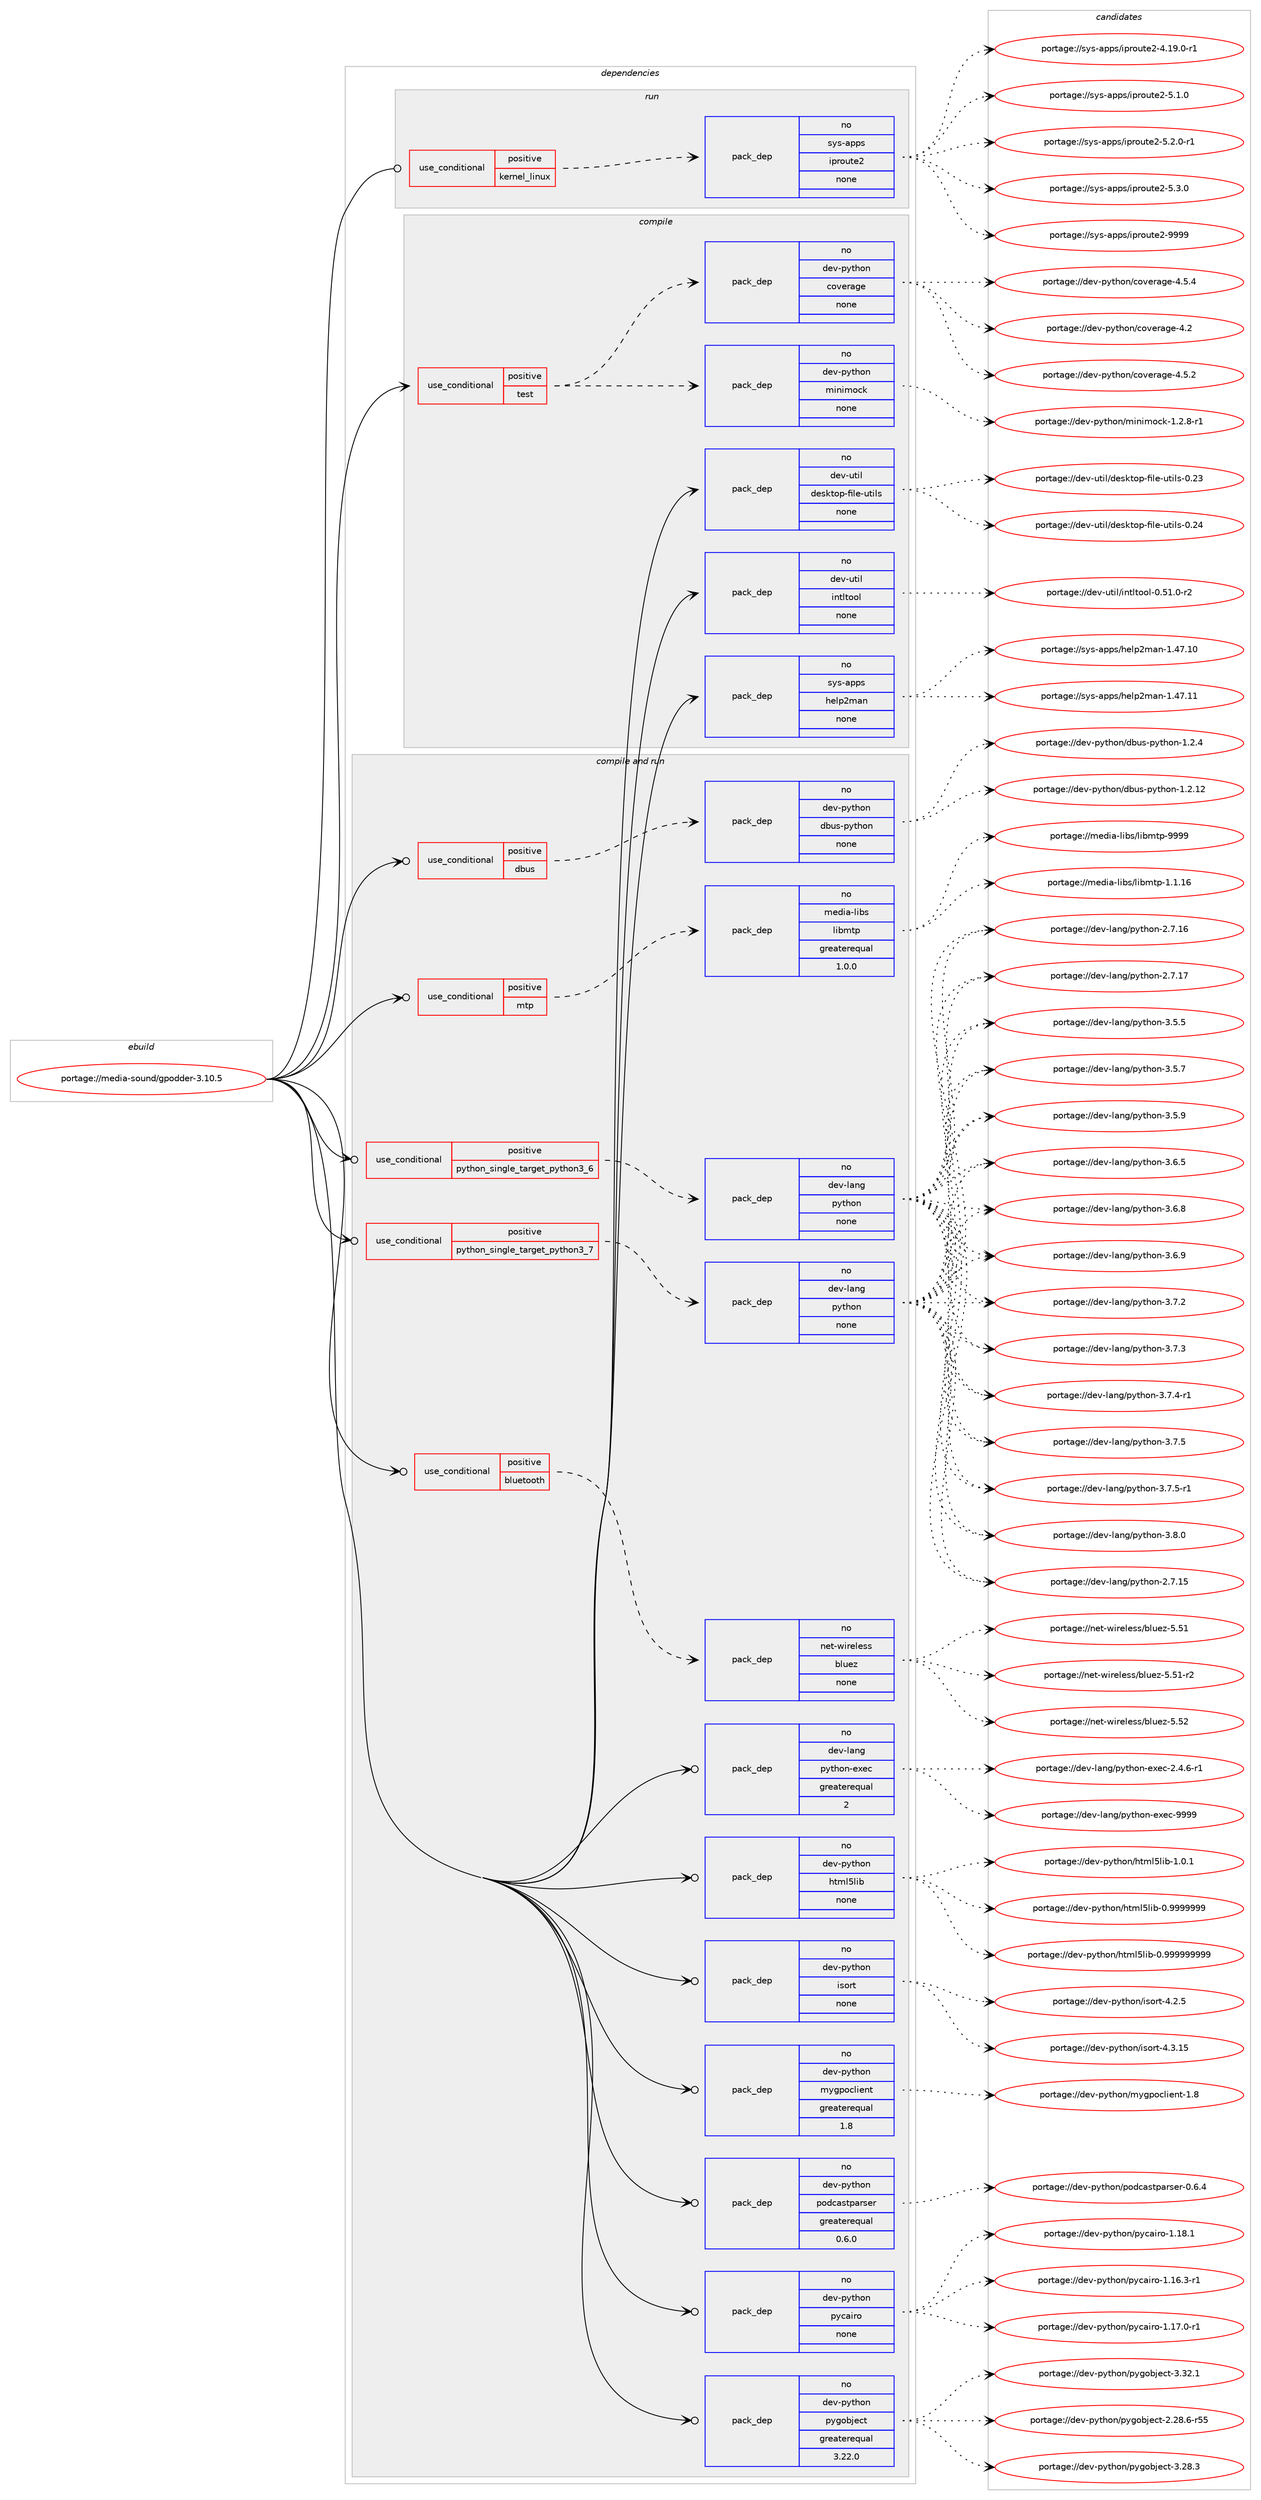digraph prolog {

# *************
# Graph options
# *************

newrank=true;
concentrate=true;
compound=true;
graph [rankdir=LR,fontname=Helvetica,fontsize=10,ranksep=1.5];#, ranksep=2.5, nodesep=0.2];
edge  [arrowhead=vee];
node  [fontname=Helvetica,fontsize=10];

# **********
# The ebuild
# **********

subgraph cluster_leftcol {
color=gray;
rank=same;
label=<<i>ebuild</i>>;
id [label="portage://media-sound/gpodder-3.10.5", color=red, width=4, href="../media-sound/gpodder-3.10.5.svg"];
}

# ****************
# The dependencies
# ****************

subgraph cluster_midcol {
color=gray;
label=<<i>dependencies</i>>;
subgraph cluster_compile {
fillcolor="#eeeeee";
style=filled;
label=<<i>compile</i>>;
subgraph cond82477 {
dependency331986 [label=<<TABLE BORDER="0" CELLBORDER="1" CELLSPACING="0" CELLPADDING="4"><TR><TD ROWSPAN="3" CELLPADDING="10">use_conditional</TD></TR><TR><TD>positive</TD></TR><TR><TD>test</TD></TR></TABLE>>, shape=none, color=red];
subgraph pack244052 {
dependency331987 [label=<<TABLE BORDER="0" CELLBORDER="1" CELLSPACING="0" CELLPADDING="4" WIDTH="220"><TR><TD ROWSPAN="6" CELLPADDING="30">pack_dep</TD></TR><TR><TD WIDTH="110">no</TD></TR><TR><TD>dev-python</TD></TR><TR><TD>minimock</TD></TR><TR><TD>none</TD></TR><TR><TD></TD></TR></TABLE>>, shape=none, color=blue];
}
dependency331986:e -> dependency331987:w [weight=20,style="dashed",arrowhead="vee"];
subgraph pack244053 {
dependency331988 [label=<<TABLE BORDER="0" CELLBORDER="1" CELLSPACING="0" CELLPADDING="4" WIDTH="220"><TR><TD ROWSPAN="6" CELLPADDING="30">pack_dep</TD></TR><TR><TD WIDTH="110">no</TD></TR><TR><TD>dev-python</TD></TR><TR><TD>coverage</TD></TR><TR><TD>none</TD></TR><TR><TD></TD></TR></TABLE>>, shape=none, color=blue];
}
dependency331986:e -> dependency331988:w [weight=20,style="dashed",arrowhead="vee"];
}
id:e -> dependency331986:w [weight=20,style="solid",arrowhead="vee"];
subgraph pack244054 {
dependency331989 [label=<<TABLE BORDER="0" CELLBORDER="1" CELLSPACING="0" CELLPADDING="4" WIDTH="220"><TR><TD ROWSPAN="6" CELLPADDING="30">pack_dep</TD></TR><TR><TD WIDTH="110">no</TD></TR><TR><TD>dev-util</TD></TR><TR><TD>desktop-file-utils</TD></TR><TR><TD>none</TD></TR><TR><TD></TD></TR></TABLE>>, shape=none, color=blue];
}
id:e -> dependency331989:w [weight=20,style="solid",arrowhead="vee"];
subgraph pack244055 {
dependency331990 [label=<<TABLE BORDER="0" CELLBORDER="1" CELLSPACING="0" CELLPADDING="4" WIDTH="220"><TR><TD ROWSPAN="6" CELLPADDING="30">pack_dep</TD></TR><TR><TD WIDTH="110">no</TD></TR><TR><TD>dev-util</TD></TR><TR><TD>intltool</TD></TR><TR><TD>none</TD></TR><TR><TD></TD></TR></TABLE>>, shape=none, color=blue];
}
id:e -> dependency331990:w [weight=20,style="solid",arrowhead="vee"];
subgraph pack244056 {
dependency331991 [label=<<TABLE BORDER="0" CELLBORDER="1" CELLSPACING="0" CELLPADDING="4" WIDTH="220"><TR><TD ROWSPAN="6" CELLPADDING="30">pack_dep</TD></TR><TR><TD WIDTH="110">no</TD></TR><TR><TD>sys-apps</TD></TR><TR><TD>help2man</TD></TR><TR><TD>none</TD></TR><TR><TD></TD></TR></TABLE>>, shape=none, color=blue];
}
id:e -> dependency331991:w [weight=20,style="solid",arrowhead="vee"];
}
subgraph cluster_compileandrun {
fillcolor="#eeeeee";
style=filled;
label=<<i>compile and run</i>>;
subgraph cond82478 {
dependency331992 [label=<<TABLE BORDER="0" CELLBORDER="1" CELLSPACING="0" CELLPADDING="4"><TR><TD ROWSPAN="3" CELLPADDING="10">use_conditional</TD></TR><TR><TD>positive</TD></TR><TR><TD>bluetooth</TD></TR></TABLE>>, shape=none, color=red];
subgraph pack244057 {
dependency331993 [label=<<TABLE BORDER="0" CELLBORDER="1" CELLSPACING="0" CELLPADDING="4" WIDTH="220"><TR><TD ROWSPAN="6" CELLPADDING="30">pack_dep</TD></TR><TR><TD WIDTH="110">no</TD></TR><TR><TD>net-wireless</TD></TR><TR><TD>bluez</TD></TR><TR><TD>none</TD></TR><TR><TD></TD></TR></TABLE>>, shape=none, color=blue];
}
dependency331992:e -> dependency331993:w [weight=20,style="dashed",arrowhead="vee"];
}
id:e -> dependency331992:w [weight=20,style="solid",arrowhead="odotvee"];
subgraph cond82479 {
dependency331994 [label=<<TABLE BORDER="0" CELLBORDER="1" CELLSPACING="0" CELLPADDING="4"><TR><TD ROWSPAN="3" CELLPADDING="10">use_conditional</TD></TR><TR><TD>positive</TD></TR><TR><TD>dbus</TD></TR></TABLE>>, shape=none, color=red];
subgraph pack244058 {
dependency331995 [label=<<TABLE BORDER="0" CELLBORDER="1" CELLSPACING="0" CELLPADDING="4" WIDTH="220"><TR><TD ROWSPAN="6" CELLPADDING="30">pack_dep</TD></TR><TR><TD WIDTH="110">no</TD></TR><TR><TD>dev-python</TD></TR><TR><TD>dbus-python</TD></TR><TR><TD>none</TD></TR><TR><TD></TD></TR></TABLE>>, shape=none, color=blue];
}
dependency331994:e -> dependency331995:w [weight=20,style="dashed",arrowhead="vee"];
}
id:e -> dependency331994:w [weight=20,style="solid",arrowhead="odotvee"];
subgraph cond82480 {
dependency331996 [label=<<TABLE BORDER="0" CELLBORDER="1" CELLSPACING="0" CELLPADDING="4"><TR><TD ROWSPAN="3" CELLPADDING="10">use_conditional</TD></TR><TR><TD>positive</TD></TR><TR><TD>mtp</TD></TR></TABLE>>, shape=none, color=red];
subgraph pack244059 {
dependency331997 [label=<<TABLE BORDER="0" CELLBORDER="1" CELLSPACING="0" CELLPADDING="4" WIDTH="220"><TR><TD ROWSPAN="6" CELLPADDING="30">pack_dep</TD></TR><TR><TD WIDTH="110">no</TD></TR><TR><TD>media-libs</TD></TR><TR><TD>libmtp</TD></TR><TR><TD>greaterequal</TD></TR><TR><TD>1.0.0</TD></TR></TABLE>>, shape=none, color=blue];
}
dependency331996:e -> dependency331997:w [weight=20,style="dashed",arrowhead="vee"];
}
id:e -> dependency331996:w [weight=20,style="solid",arrowhead="odotvee"];
subgraph cond82481 {
dependency331998 [label=<<TABLE BORDER="0" CELLBORDER="1" CELLSPACING="0" CELLPADDING="4"><TR><TD ROWSPAN="3" CELLPADDING="10">use_conditional</TD></TR><TR><TD>positive</TD></TR><TR><TD>python_single_target_python3_6</TD></TR></TABLE>>, shape=none, color=red];
subgraph pack244060 {
dependency331999 [label=<<TABLE BORDER="0" CELLBORDER="1" CELLSPACING="0" CELLPADDING="4" WIDTH="220"><TR><TD ROWSPAN="6" CELLPADDING="30">pack_dep</TD></TR><TR><TD WIDTH="110">no</TD></TR><TR><TD>dev-lang</TD></TR><TR><TD>python</TD></TR><TR><TD>none</TD></TR><TR><TD></TD></TR></TABLE>>, shape=none, color=blue];
}
dependency331998:e -> dependency331999:w [weight=20,style="dashed",arrowhead="vee"];
}
id:e -> dependency331998:w [weight=20,style="solid",arrowhead="odotvee"];
subgraph cond82482 {
dependency332000 [label=<<TABLE BORDER="0" CELLBORDER="1" CELLSPACING="0" CELLPADDING="4"><TR><TD ROWSPAN="3" CELLPADDING="10">use_conditional</TD></TR><TR><TD>positive</TD></TR><TR><TD>python_single_target_python3_7</TD></TR></TABLE>>, shape=none, color=red];
subgraph pack244061 {
dependency332001 [label=<<TABLE BORDER="0" CELLBORDER="1" CELLSPACING="0" CELLPADDING="4" WIDTH="220"><TR><TD ROWSPAN="6" CELLPADDING="30">pack_dep</TD></TR><TR><TD WIDTH="110">no</TD></TR><TR><TD>dev-lang</TD></TR><TR><TD>python</TD></TR><TR><TD>none</TD></TR><TR><TD></TD></TR></TABLE>>, shape=none, color=blue];
}
dependency332000:e -> dependency332001:w [weight=20,style="dashed",arrowhead="vee"];
}
id:e -> dependency332000:w [weight=20,style="solid",arrowhead="odotvee"];
subgraph pack244062 {
dependency332002 [label=<<TABLE BORDER="0" CELLBORDER="1" CELLSPACING="0" CELLPADDING="4" WIDTH="220"><TR><TD ROWSPAN="6" CELLPADDING="30">pack_dep</TD></TR><TR><TD WIDTH="110">no</TD></TR><TR><TD>dev-lang</TD></TR><TR><TD>python-exec</TD></TR><TR><TD>greaterequal</TD></TR><TR><TD>2</TD></TR></TABLE>>, shape=none, color=blue];
}
id:e -> dependency332002:w [weight=20,style="solid",arrowhead="odotvee"];
subgraph pack244063 {
dependency332003 [label=<<TABLE BORDER="0" CELLBORDER="1" CELLSPACING="0" CELLPADDING="4" WIDTH="220"><TR><TD ROWSPAN="6" CELLPADDING="30">pack_dep</TD></TR><TR><TD WIDTH="110">no</TD></TR><TR><TD>dev-python</TD></TR><TR><TD>html5lib</TD></TR><TR><TD>none</TD></TR><TR><TD></TD></TR></TABLE>>, shape=none, color=blue];
}
id:e -> dependency332003:w [weight=20,style="solid",arrowhead="odotvee"];
subgraph pack244064 {
dependency332004 [label=<<TABLE BORDER="0" CELLBORDER="1" CELLSPACING="0" CELLPADDING="4" WIDTH="220"><TR><TD ROWSPAN="6" CELLPADDING="30">pack_dep</TD></TR><TR><TD WIDTH="110">no</TD></TR><TR><TD>dev-python</TD></TR><TR><TD>isort</TD></TR><TR><TD>none</TD></TR><TR><TD></TD></TR></TABLE>>, shape=none, color=blue];
}
id:e -> dependency332004:w [weight=20,style="solid",arrowhead="odotvee"];
subgraph pack244065 {
dependency332005 [label=<<TABLE BORDER="0" CELLBORDER="1" CELLSPACING="0" CELLPADDING="4" WIDTH="220"><TR><TD ROWSPAN="6" CELLPADDING="30">pack_dep</TD></TR><TR><TD WIDTH="110">no</TD></TR><TR><TD>dev-python</TD></TR><TR><TD>mygpoclient</TD></TR><TR><TD>greaterequal</TD></TR><TR><TD>1.8</TD></TR></TABLE>>, shape=none, color=blue];
}
id:e -> dependency332005:w [weight=20,style="solid",arrowhead="odotvee"];
subgraph pack244066 {
dependency332006 [label=<<TABLE BORDER="0" CELLBORDER="1" CELLSPACING="0" CELLPADDING="4" WIDTH="220"><TR><TD ROWSPAN="6" CELLPADDING="30">pack_dep</TD></TR><TR><TD WIDTH="110">no</TD></TR><TR><TD>dev-python</TD></TR><TR><TD>podcastparser</TD></TR><TR><TD>greaterequal</TD></TR><TR><TD>0.6.0</TD></TR></TABLE>>, shape=none, color=blue];
}
id:e -> dependency332006:w [weight=20,style="solid",arrowhead="odotvee"];
subgraph pack244067 {
dependency332007 [label=<<TABLE BORDER="0" CELLBORDER="1" CELLSPACING="0" CELLPADDING="4" WIDTH="220"><TR><TD ROWSPAN="6" CELLPADDING="30">pack_dep</TD></TR><TR><TD WIDTH="110">no</TD></TR><TR><TD>dev-python</TD></TR><TR><TD>pycairo</TD></TR><TR><TD>none</TD></TR><TR><TD></TD></TR></TABLE>>, shape=none, color=blue];
}
id:e -> dependency332007:w [weight=20,style="solid",arrowhead="odotvee"];
subgraph pack244068 {
dependency332008 [label=<<TABLE BORDER="0" CELLBORDER="1" CELLSPACING="0" CELLPADDING="4" WIDTH="220"><TR><TD ROWSPAN="6" CELLPADDING="30">pack_dep</TD></TR><TR><TD WIDTH="110">no</TD></TR><TR><TD>dev-python</TD></TR><TR><TD>pygobject</TD></TR><TR><TD>greaterequal</TD></TR><TR><TD>3.22.0</TD></TR></TABLE>>, shape=none, color=blue];
}
id:e -> dependency332008:w [weight=20,style="solid",arrowhead="odotvee"];
}
subgraph cluster_run {
fillcolor="#eeeeee";
style=filled;
label=<<i>run</i>>;
subgraph cond82483 {
dependency332009 [label=<<TABLE BORDER="0" CELLBORDER="1" CELLSPACING="0" CELLPADDING="4"><TR><TD ROWSPAN="3" CELLPADDING="10">use_conditional</TD></TR><TR><TD>positive</TD></TR><TR><TD>kernel_linux</TD></TR></TABLE>>, shape=none, color=red];
subgraph pack244069 {
dependency332010 [label=<<TABLE BORDER="0" CELLBORDER="1" CELLSPACING="0" CELLPADDING="4" WIDTH="220"><TR><TD ROWSPAN="6" CELLPADDING="30">pack_dep</TD></TR><TR><TD WIDTH="110">no</TD></TR><TR><TD>sys-apps</TD></TR><TR><TD>iproute2</TD></TR><TR><TD>none</TD></TR><TR><TD></TD></TR></TABLE>>, shape=none, color=blue];
}
dependency332009:e -> dependency332010:w [weight=20,style="dashed",arrowhead="vee"];
}
id:e -> dependency332009:w [weight=20,style="solid",arrowhead="odot"];
}
}

# **************
# The candidates
# **************

subgraph cluster_choices {
rank=same;
color=gray;
label=<<i>candidates</i>>;

subgraph choice244052 {
color=black;
nodesep=1;
choiceportage1001011184511212111610411111047109105110105109111991074549465046564511449 [label="portage://dev-python/minimock-1.2.8-r1", color=red, width=4,href="../dev-python/minimock-1.2.8-r1.svg"];
dependency331987:e -> choiceportage1001011184511212111610411111047109105110105109111991074549465046564511449:w [style=dotted,weight="100"];
}
subgraph choice244053 {
color=black;
nodesep=1;
choiceportage1001011184511212111610411111047991111181011149710310145524650 [label="portage://dev-python/coverage-4.2", color=red, width=4,href="../dev-python/coverage-4.2.svg"];
choiceportage10010111845112121116104111110479911111810111497103101455246534650 [label="portage://dev-python/coverage-4.5.2", color=red, width=4,href="../dev-python/coverage-4.5.2.svg"];
choiceportage10010111845112121116104111110479911111810111497103101455246534652 [label="portage://dev-python/coverage-4.5.4", color=red, width=4,href="../dev-python/coverage-4.5.4.svg"];
dependency331988:e -> choiceportage1001011184511212111610411111047991111181011149710310145524650:w [style=dotted,weight="100"];
dependency331988:e -> choiceportage10010111845112121116104111110479911111810111497103101455246534650:w [style=dotted,weight="100"];
dependency331988:e -> choiceportage10010111845112121116104111110479911111810111497103101455246534652:w [style=dotted,weight="100"];
}
subgraph choice244054 {
color=black;
nodesep=1;
choiceportage100101118451171161051084710010111510711611111245102105108101451171161051081154548465051 [label="portage://dev-util/desktop-file-utils-0.23", color=red, width=4,href="../dev-util/desktop-file-utils-0.23.svg"];
choiceportage100101118451171161051084710010111510711611111245102105108101451171161051081154548465052 [label="portage://dev-util/desktop-file-utils-0.24", color=red, width=4,href="../dev-util/desktop-file-utils-0.24.svg"];
dependency331989:e -> choiceportage100101118451171161051084710010111510711611111245102105108101451171161051081154548465051:w [style=dotted,weight="100"];
dependency331989:e -> choiceportage100101118451171161051084710010111510711611111245102105108101451171161051081154548465052:w [style=dotted,weight="100"];
}
subgraph choice244055 {
color=black;
nodesep=1;
choiceportage1001011184511711610510847105110116108116111111108454846534946484511450 [label="portage://dev-util/intltool-0.51.0-r2", color=red, width=4,href="../dev-util/intltool-0.51.0-r2.svg"];
dependency331990:e -> choiceportage1001011184511711610510847105110116108116111111108454846534946484511450:w [style=dotted,weight="100"];
}
subgraph choice244056 {
color=black;
nodesep=1;
choiceportage11512111545971121121154710410110811250109971104549465255464948 [label="portage://sys-apps/help2man-1.47.10", color=red, width=4,href="../sys-apps/help2man-1.47.10.svg"];
choiceportage11512111545971121121154710410110811250109971104549465255464949 [label="portage://sys-apps/help2man-1.47.11", color=red, width=4,href="../sys-apps/help2man-1.47.11.svg"];
dependency331991:e -> choiceportage11512111545971121121154710410110811250109971104549465255464948:w [style=dotted,weight="100"];
dependency331991:e -> choiceportage11512111545971121121154710410110811250109971104549465255464949:w [style=dotted,weight="100"];
}
subgraph choice244057 {
color=black;
nodesep=1;
choiceportage1101011164511910511410110810111511547981081171011224553465349 [label="portage://net-wireless/bluez-5.51", color=red, width=4,href="../net-wireless/bluez-5.51.svg"];
choiceportage11010111645119105114101108101115115479810811710112245534653494511450 [label="portage://net-wireless/bluez-5.51-r2", color=red, width=4,href="../net-wireless/bluez-5.51-r2.svg"];
choiceportage1101011164511910511410110810111511547981081171011224553465350 [label="portage://net-wireless/bluez-5.52", color=red, width=4,href="../net-wireless/bluez-5.52.svg"];
dependency331993:e -> choiceportage1101011164511910511410110810111511547981081171011224553465349:w [style=dotted,weight="100"];
dependency331993:e -> choiceportage11010111645119105114101108101115115479810811710112245534653494511450:w [style=dotted,weight="100"];
dependency331993:e -> choiceportage1101011164511910511410110810111511547981081171011224553465350:w [style=dotted,weight="100"];
}
subgraph choice244058 {
color=black;
nodesep=1;
choiceportage1001011184511212111610411111047100981171154511212111610411111045494650464950 [label="portage://dev-python/dbus-python-1.2.12", color=red, width=4,href="../dev-python/dbus-python-1.2.12.svg"];
choiceportage10010111845112121116104111110471009811711545112121116104111110454946504652 [label="portage://dev-python/dbus-python-1.2.4", color=red, width=4,href="../dev-python/dbus-python-1.2.4.svg"];
dependency331995:e -> choiceportage1001011184511212111610411111047100981171154511212111610411111045494650464950:w [style=dotted,weight="100"];
dependency331995:e -> choiceportage10010111845112121116104111110471009811711545112121116104111110454946504652:w [style=dotted,weight="100"];
}
subgraph choice244059 {
color=black;
nodesep=1;
choiceportage109101100105974510810598115471081059810911611245494649464954 [label="portage://media-libs/libmtp-1.1.16", color=red, width=4,href="../media-libs/libmtp-1.1.16.svg"];
choiceportage10910110010597451081059811547108105981091161124557575757 [label="portage://media-libs/libmtp-9999", color=red, width=4,href="../media-libs/libmtp-9999.svg"];
dependency331997:e -> choiceportage109101100105974510810598115471081059810911611245494649464954:w [style=dotted,weight="100"];
dependency331997:e -> choiceportage10910110010597451081059811547108105981091161124557575757:w [style=dotted,weight="100"];
}
subgraph choice244060 {
color=black;
nodesep=1;
choiceportage10010111845108971101034711212111610411111045504655464953 [label="portage://dev-lang/python-2.7.15", color=red, width=4,href="../dev-lang/python-2.7.15.svg"];
choiceportage10010111845108971101034711212111610411111045504655464954 [label="portage://dev-lang/python-2.7.16", color=red, width=4,href="../dev-lang/python-2.7.16.svg"];
choiceportage10010111845108971101034711212111610411111045504655464955 [label="portage://dev-lang/python-2.7.17", color=red, width=4,href="../dev-lang/python-2.7.17.svg"];
choiceportage100101118451089711010347112121116104111110455146534653 [label="portage://dev-lang/python-3.5.5", color=red, width=4,href="../dev-lang/python-3.5.5.svg"];
choiceportage100101118451089711010347112121116104111110455146534655 [label="portage://dev-lang/python-3.5.7", color=red, width=4,href="../dev-lang/python-3.5.7.svg"];
choiceportage100101118451089711010347112121116104111110455146534657 [label="portage://dev-lang/python-3.5.9", color=red, width=4,href="../dev-lang/python-3.5.9.svg"];
choiceportage100101118451089711010347112121116104111110455146544653 [label="portage://dev-lang/python-3.6.5", color=red, width=4,href="../dev-lang/python-3.6.5.svg"];
choiceportage100101118451089711010347112121116104111110455146544656 [label="portage://dev-lang/python-3.6.8", color=red, width=4,href="../dev-lang/python-3.6.8.svg"];
choiceportage100101118451089711010347112121116104111110455146544657 [label="portage://dev-lang/python-3.6.9", color=red, width=4,href="../dev-lang/python-3.6.9.svg"];
choiceportage100101118451089711010347112121116104111110455146554650 [label="portage://dev-lang/python-3.7.2", color=red, width=4,href="../dev-lang/python-3.7.2.svg"];
choiceportage100101118451089711010347112121116104111110455146554651 [label="portage://dev-lang/python-3.7.3", color=red, width=4,href="../dev-lang/python-3.7.3.svg"];
choiceportage1001011184510897110103471121211161041111104551465546524511449 [label="portage://dev-lang/python-3.7.4-r1", color=red, width=4,href="../dev-lang/python-3.7.4-r1.svg"];
choiceportage100101118451089711010347112121116104111110455146554653 [label="portage://dev-lang/python-3.7.5", color=red, width=4,href="../dev-lang/python-3.7.5.svg"];
choiceportage1001011184510897110103471121211161041111104551465546534511449 [label="portage://dev-lang/python-3.7.5-r1", color=red, width=4,href="../dev-lang/python-3.7.5-r1.svg"];
choiceportage100101118451089711010347112121116104111110455146564648 [label="portage://dev-lang/python-3.8.0", color=red, width=4,href="../dev-lang/python-3.8.0.svg"];
dependency331999:e -> choiceportage10010111845108971101034711212111610411111045504655464953:w [style=dotted,weight="100"];
dependency331999:e -> choiceportage10010111845108971101034711212111610411111045504655464954:w [style=dotted,weight="100"];
dependency331999:e -> choiceportage10010111845108971101034711212111610411111045504655464955:w [style=dotted,weight="100"];
dependency331999:e -> choiceportage100101118451089711010347112121116104111110455146534653:w [style=dotted,weight="100"];
dependency331999:e -> choiceportage100101118451089711010347112121116104111110455146534655:w [style=dotted,weight="100"];
dependency331999:e -> choiceportage100101118451089711010347112121116104111110455146534657:w [style=dotted,weight="100"];
dependency331999:e -> choiceportage100101118451089711010347112121116104111110455146544653:w [style=dotted,weight="100"];
dependency331999:e -> choiceportage100101118451089711010347112121116104111110455146544656:w [style=dotted,weight="100"];
dependency331999:e -> choiceportage100101118451089711010347112121116104111110455146544657:w [style=dotted,weight="100"];
dependency331999:e -> choiceportage100101118451089711010347112121116104111110455146554650:w [style=dotted,weight="100"];
dependency331999:e -> choiceportage100101118451089711010347112121116104111110455146554651:w [style=dotted,weight="100"];
dependency331999:e -> choiceportage1001011184510897110103471121211161041111104551465546524511449:w [style=dotted,weight="100"];
dependency331999:e -> choiceportage100101118451089711010347112121116104111110455146554653:w [style=dotted,weight="100"];
dependency331999:e -> choiceportage1001011184510897110103471121211161041111104551465546534511449:w [style=dotted,weight="100"];
dependency331999:e -> choiceportage100101118451089711010347112121116104111110455146564648:w [style=dotted,weight="100"];
}
subgraph choice244061 {
color=black;
nodesep=1;
choiceportage10010111845108971101034711212111610411111045504655464953 [label="portage://dev-lang/python-2.7.15", color=red, width=4,href="../dev-lang/python-2.7.15.svg"];
choiceportage10010111845108971101034711212111610411111045504655464954 [label="portage://dev-lang/python-2.7.16", color=red, width=4,href="../dev-lang/python-2.7.16.svg"];
choiceportage10010111845108971101034711212111610411111045504655464955 [label="portage://dev-lang/python-2.7.17", color=red, width=4,href="../dev-lang/python-2.7.17.svg"];
choiceportage100101118451089711010347112121116104111110455146534653 [label="portage://dev-lang/python-3.5.5", color=red, width=4,href="../dev-lang/python-3.5.5.svg"];
choiceportage100101118451089711010347112121116104111110455146534655 [label="portage://dev-lang/python-3.5.7", color=red, width=4,href="../dev-lang/python-3.5.7.svg"];
choiceportage100101118451089711010347112121116104111110455146534657 [label="portage://dev-lang/python-3.5.9", color=red, width=4,href="../dev-lang/python-3.5.9.svg"];
choiceportage100101118451089711010347112121116104111110455146544653 [label="portage://dev-lang/python-3.6.5", color=red, width=4,href="../dev-lang/python-3.6.5.svg"];
choiceportage100101118451089711010347112121116104111110455146544656 [label="portage://dev-lang/python-3.6.8", color=red, width=4,href="../dev-lang/python-3.6.8.svg"];
choiceportage100101118451089711010347112121116104111110455146544657 [label="portage://dev-lang/python-3.6.9", color=red, width=4,href="../dev-lang/python-3.6.9.svg"];
choiceportage100101118451089711010347112121116104111110455146554650 [label="portage://dev-lang/python-3.7.2", color=red, width=4,href="../dev-lang/python-3.7.2.svg"];
choiceportage100101118451089711010347112121116104111110455146554651 [label="portage://dev-lang/python-3.7.3", color=red, width=4,href="../dev-lang/python-3.7.3.svg"];
choiceportage1001011184510897110103471121211161041111104551465546524511449 [label="portage://dev-lang/python-3.7.4-r1", color=red, width=4,href="../dev-lang/python-3.7.4-r1.svg"];
choiceportage100101118451089711010347112121116104111110455146554653 [label="portage://dev-lang/python-3.7.5", color=red, width=4,href="../dev-lang/python-3.7.5.svg"];
choiceportage1001011184510897110103471121211161041111104551465546534511449 [label="portage://dev-lang/python-3.7.5-r1", color=red, width=4,href="../dev-lang/python-3.7.5-r1.svg"];
choiceportage100101118451089711010347112121116104111110455146564648 [label="portage://dev-lang/python-3.8.0", color=red, width=4,href="../dev-lang/python-3.8.0.svg"];
dependency332001:e -> choiceportage10010111845108971101034711212111610411111045504655464953:w [style=dotted,weight="100"];
dependency332001:e -> choiceportage10010111845108971101034711212111610411111045504655464954:w [style=dotted,weight="100"];
dependency332001:e -> choiceportage10010111845108971101034711212111610411111045504655464955:w [style=dotted,weight="100"];
dependency332001:e -> choiceportage100101118451089711010347112121116104111110455146534653:w [style=dotted,weight="100"];
dependency332001:e -> choiceportage100101118451089711010347112121116104111110455146534655:w [style=dotted,weight="100"];
dependency332001:e -> choiceportage100101118451089711010347112121116104111110455146534657:w [style=dotted,weight="100"];
dependency332001:e -> choiceportage100101118451089711010347112121116104111110455146544653:w [style=dotted,weight="100"];
dependency332001:e -> choiceportage100101118451089711010347112121116104111110455146544656:w [style=dotted,weight="100"];
dependency332001:e -> choiceportage100101118451089711010347112121116104111110455146544657:w [style=dotted,weight="100"];
dependency332001:e -> choiceportage100101118451089711010347112121116104111110455146554650:w [style=dotted,weight="100"];
dependency332001:e -> choiceportage100101118451089711010347112121116104111110455146554651:w [style=dotted,weight="100"];
dependency332001:e -> choiceportage1001011184510897110103471121211161041111104551465546524511449:w [style=dotted,weight="100"];
dependency332001:e -> choiceportage100101118451089711010347112121116104111110455146554653:w [style=dotted,weight="100"];
dependency332001:e -> choiceportage1001011184510897110103471121211161041111104551465546534511449:w [style=dotted,weight="100"];
dependency332001:e -> choiceportage100101118451089711010347112121116104111110455146564648:w [style=dotted,weight="100"];
}
subgraph choice244062 {
color=black;
nodesep=1;
choiceportage10010111845108971101034711212111610411111045101120101994550465246544511449 [label="portage://dev-lang/python-exec-2.4.6-r1", color=red, width=4,href="../dev-lang/python-exec-2.4.6-r1.svg"];
choiceportage10010111845108971101034711212111610411111045101120101994557575757 [label="portage://dev-lang/python-exec-9999", color=red, width=4,href="../dev-lang/python-exec-9999.svg"];
dependency332002:e -> choiceportage10010111845108971101034711212111610411111045101120101994550465246544511449:w [style=dotted,weight="100"];
dependency332002:e -> choiceportage10010111845108971101034711212111610411111045101120101994557575757:w [style=dotted,weight="100"];
}
subgraph choice244063 {
color=black;
nodesep=1;
choiceportage1001011184511212111610411111047104116109108531081059845484657575757575757 [label="portage://dev-python/html5lib-0.9999999", color=red, width=4,href="../dev-python/html5lib-0.9999999.svg"];
choiceportage10010111845112121116104111110471041161091085310810598454846575757575757575757 [label="portage://dev-python/html5lib-0.999999999", color=red, width=4,href="../dev-python/html5lib-0.999999999.svg"];
choiceportage10010111845112121116104111110471041161091085310810598454946484649 [label="portage://dev-python/html5lib-1.0.1", color=red, width=4,href="../dev-python/html5lib-1.0.1.svg"];
dependency332003:e -> choiceportage1001011184511212111610411111047104116109108531081059845484657575757575757:w [style=dotted,weight="100"];
dependency332003:e -> choiceportage10010111845112121116104111110471041161091085310810598454846575757575757575757:w [style=dotted,weight="100"];
dependency332003:e -> choiceportage10010111845112121116104111110471041161091085310810598454946484649:w [style=dotted,weight="100"];
}
subgraph choice244064 {
color=black;
nodesep=1;
choiceportage1001011184511212111610411111047105115111114116455246504653 [label="portage://dev-python/isort-4.2.5", color=red, width=4,href="../dev-python/isort-4.2.5.svg"];
choiceportage100101118451121211161041111104710511511111411645524651464953 [label="portage://dev-python/isort-4.3.15", color=red, width=4,href="../dev-python/isort-4.3.15.svg"];
dependency332004:e -> choiceportage1001011184511212111610411111047105115111114116455246504653:w [style=dotted,weight="100"];
dependency332004:e -> choiceportage100101118451121211161041111104710511511111411645524651464953:w [style=dotted,weight="100"];
}
subgraph choice244065 {
color=black;
nodesep=1;
choiceportage10010111845112121116104111110471091211031121119910810510111011645494656 [label="portage://dev-python/mygpoclient-1.8", color=red, width=4,href="../dev-python/mygpoclient-1.8.svg"];
dependency332005:e -> choiceportage10010111845112121116104111110471091211031121119910810510111011645494656:w [style=dotted,weight="100"];
}
subgraph choice244066 {
color=black;
nodesep=1;
choiceportage1001011184511212111610411111047112111100999711511611297114115101114454846544652 [label="portage://dev-python/podcastparser-0.6.4", color=red, width=4,href="../dev-python/podcastparser-0.6.4.svg"];
dependency332006:e -> choiceportage1001011184511212111610411111047112111100999711511611297114115101114454846544652:w [style=dotted,weight="100"];
}
subgraph choice244067 {
color=black;
nodesep=1;
choiceportage10010111845112121116104111110471121219997105114111454946495446514511449 [label="portage://dev-python/pycairo-1.16.3-r1", color=red, width=4,href="../dev-python/pycairo-1.16.3-r1.svg"];
choiceportage10010111845112121116104111110471121219997105114111454946495546484511449 [label="portage://dev-python/pycairo-1.17.0-r1", color=red, width=4,href="../dev-python/pycairo-1.17.0-r1.svg"];
choiceportage1001011184511212111610411111047112121999710511411145494649564649 [label="portage://dev-python/pycairo-1.18.1", color=red, width=4,href="../dev-python/pycairo-1.18.1.svg"];
dependency332007:e -> choiceportage10010111845112121116104111110471121219997105114111454946495446514511449:w [style=dotted,weight="100"];
dependency332007:e -> choiceportage10010111845112121116104111110471121219997105114111454946495546484511449:w [style=dotted,weight="100"];
dependency332007:e -> choiceportage1001011184511212111610411111047112121999710511411145494649564649:w [style=dotted,weight="100"];
}
subgraph choice244068 {
color=black;
nodesep=1;
choiceportage1001011184511212111610411111047112121103111981061019911645504650564654451145353 [label="portage://dev-python/pygobject-2.28.6-r55", color=red, width=4,href="../dev-python/pygobject-2.28.6-r55.svg"];
choiceportage1001011184511212111610411111047112121103111981061019911645514650564651 [label="portage://dev-python/pygobject-3.28.3", color=red, width=4,href="../dev-python/pygobject-3.28.3.svg"];
choiceportage1001011184511212111610411111047112121103111981061019911645514651504649 [label="portage://dev-python/pygobject-3.32.1", color=red, width=4,href="../dev-python/pygobject-3.32.1.svg"];
dependency332008:e -> choiceportage1001011184511212111610411111047112121103111981061019911645504650564654451145353:w [style=dotted,weight="100"];
dependency332008:e -> choiceportage1001011184511212111610411111047112121103111981061019911645514650564651:w [style=dotted,weight="100"];
dependency332008:e -> choiceportage1001011184511212111610411111047112121103111981061019911645514651504649:w [style=dotted,weight="100"];
}
subgraph choice244069 {
color=black;
nodesep=1;
choiceportage11512111545971121121154710511211411111711610150455246495746484511449 [label="portage://sys-apps/iproute2-4.19.0-r1", color=red, width=4,href="../sys-apps/iproute2-4.19.0-r1.svg"];
choiceportage11512111545971121121154710511211411111711610150455346494648 [label="portage://sys-apps/iproute2-5.1.0", color=red, width=4,href="../sys-apps/iproute2-5.1.0.svg"];
choiceportage115121115459711211211547105112114111117116101504553465046484511449 [label="portage://sys-apps/iproute2-5.2.0-r1", color=red, width=4,href="../sys-apps/iproute2-5.2.0-r1.svg"];
choiceportage11512111545971121121154710511211411111711610150455346514648 [label="portage://sys-apps/iproute2-5.3.0", color=red, width=4,href="../sys-apps/iproute2-5.3.0.svg"];
choiceportage115121115459711211211547105112114111117116101504557575757 [label="portage://sys-apps/iproute2-9999", color=red, width=4,href="../sys-apps/iproute2-9999.svg"];
dependency332010:e -> choiceportage11512111545971121121154710511211411111711610150455246495746484511449:w [style=dotted,weight="100"];
dependency332010:e -> choiceportage11512111545971121121154710511211411111711610150455346494648:w [style=dotted,weight="100"];
dependency332010:e -> choiceportage115121115459711211211547105112114111117116101504553465046484511449:w [style=dotted,weight="100"];
dependency332010:e -> choiceportage11512111545971121121154710511211411111711610150455346514648:w [style=dotted,weight="100"];
dependency332010:e -> choiceportage115121115459711211211547105112114111117116101504557575757:w [style=dotted,weight="100"];
}
}

}
